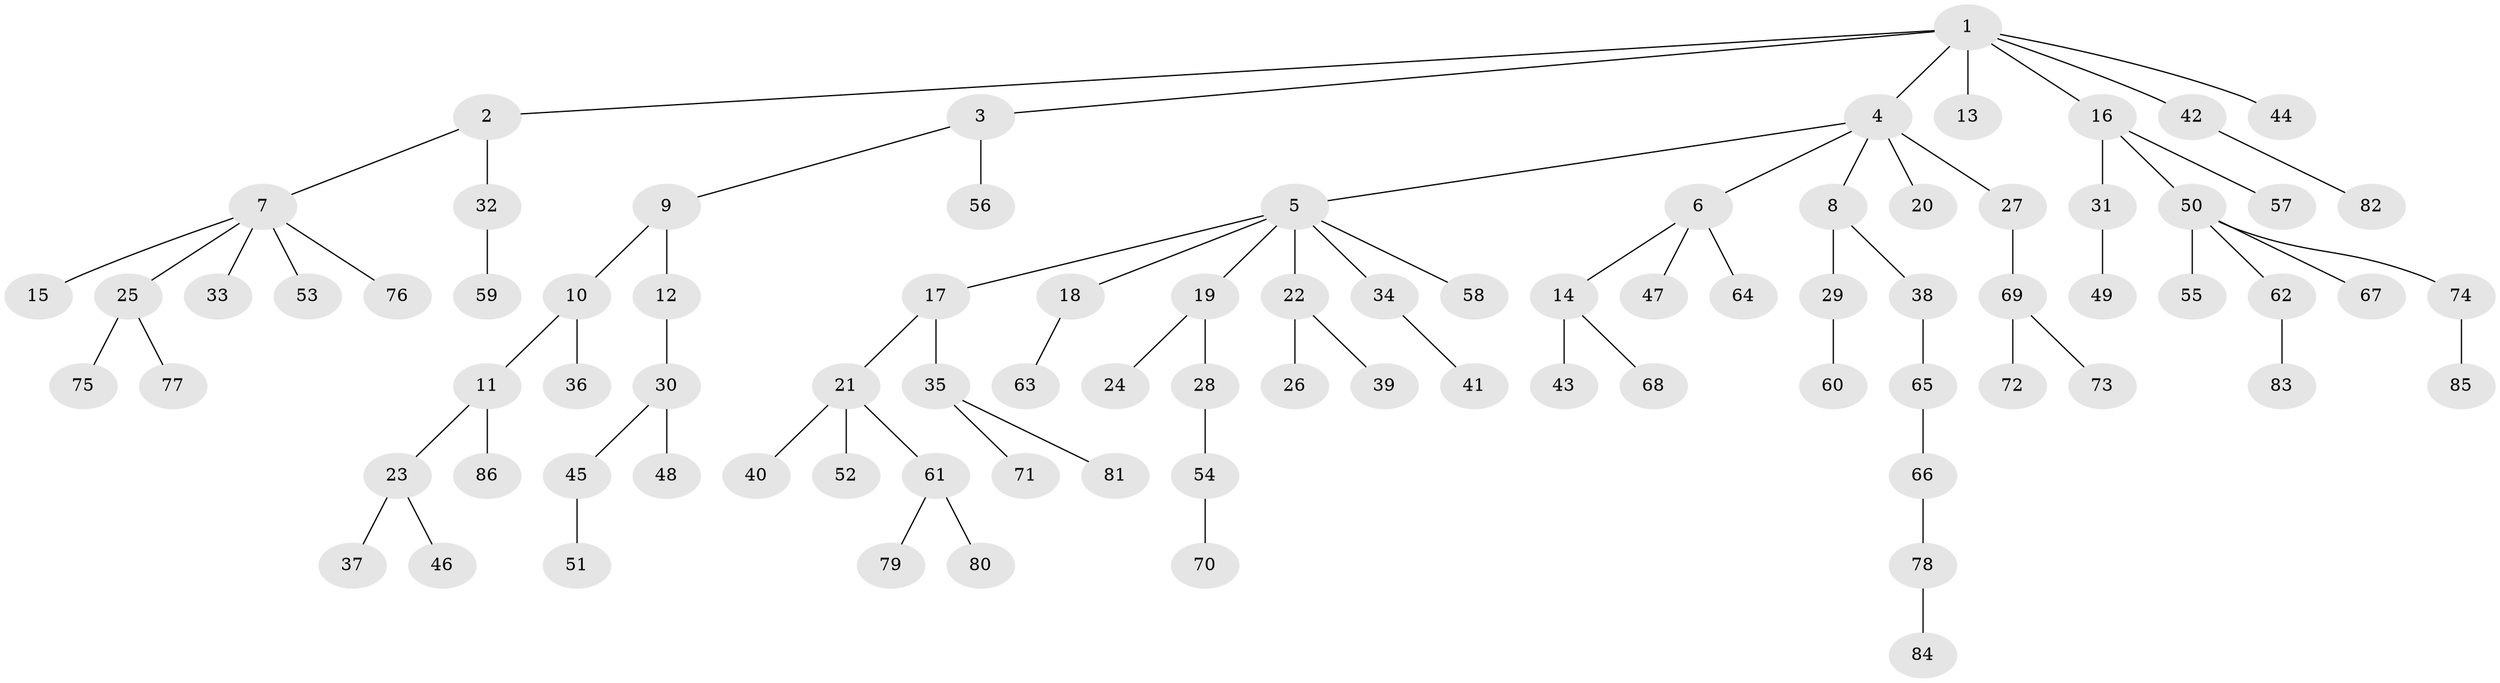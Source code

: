 // coarse degree distribution, {6: 0.03571428571428571, 7: 0.03571428571428571, 2: 0.25, 3: 0.07142857142857142, 1: 0.5535714285714286, 4: 0.03571428571428571, 5: 0.017857142857142856}
// Generated by graph-tools (version 1.1) at 2025/24/03/03/25 07:24:06]
// undirected, 86 vertices, 85 edges
graph export_dot {
graph [start="1"]
  node [color=gray90,style=filled];
  1;
  2;
  3;
  4;
  5;
  6;
  7;
  8;
  9;
  10;
  11;
  12;
  13;
  14;
  15;
  16;
  17;
  18;
  19;
  20;
  21;
  22;
  23;
  24;
  25;
  26;
  27;
  28;
  29;
  30;
  31;
  32;
  33;
  34;
  35;
  36;
  37;
  38;
  39;
  40;
  41;
  42;
  43;
  44;
  45;
  46;
  47;
  48;
  49;
  50;
  51;
  52;
  53;
  54;
  55;
  56;
  57;
  58;
  59;
  60;
  61;
  62;
  63;
  64;
  65;
  66;
  67;
  68;
  69;
  70;
  71;
  72;
  73;
  74;
  75;
  76;
  77;
  78;
  79;
  80;
  81;
  82;
  83;
  84;
  85;
  86;
  1 -- 2;
  1 -- 3;
  1 -- 4;
  1 -- 13;
  1 -- 16;
  1 -- 42;
  1 -- 44;
  2 -- 7;
  2 -- 32;
  3 -- 9;
  3 -- 56;
  4 -- 5;
  4 -- 6;
  4 -- 8;
  4 -- 20;
  4 -- 27;
  5 -- 17;
  5 -- 18;
  5 -- 19;
  5 -- 22;
  5 -- 34;
  5 -- 58;
  6 -- 14;
  6 -- 47;
  6 -- 64;
  7 -- 15;
  7 -- 25;
  7 -- 33;
  7 -- 53;
  7 -- 76;
  8 -- 29;
  8 -- 38;
  9 -- 10;
  9 -- 12;
  10 -- 11;
  10 -- 36;
  11 -- 23;
  11 -- 86;
  12 -- 30;
  14 -- 43;
  14 -- 68;
  16 -- 31;
  16 -- 50;
  16 -- 57;
  17 -- 21;
  17 -- 35;
  18 -- 63;
  19 -- 24;
  19 -- 28;
  21 -- 40;
  21 -- 52;
  21 -- 61;
  22 -- 26;
  22 -- 39;
  23 -- 37;
  23 -- 46;
  25 -- 75;
  25 -- 77;
  27 -- 69;
  28 -- 54;
  29 -- 60;
  30 -- 45;
  30 -- 48;
  31 -- 49;
  32 -- 59;
  34 -- 41;
  35 -- 71;
  35 -- 81;
  38 -- 65;
  42 -- 82;
  45 -- 51;
  50 -- 55;
  50 -- 62;
  50 -- 67;
  50 -- 74;
  54 -- 70;
  61 -- 79;
  61 -- 80;
  62 -- 83;
  65 -- 66;
  66 -- 78;
  69 -- 72;
  69 -- 73;
  74 -- 85;
  78 -- 84;
}

